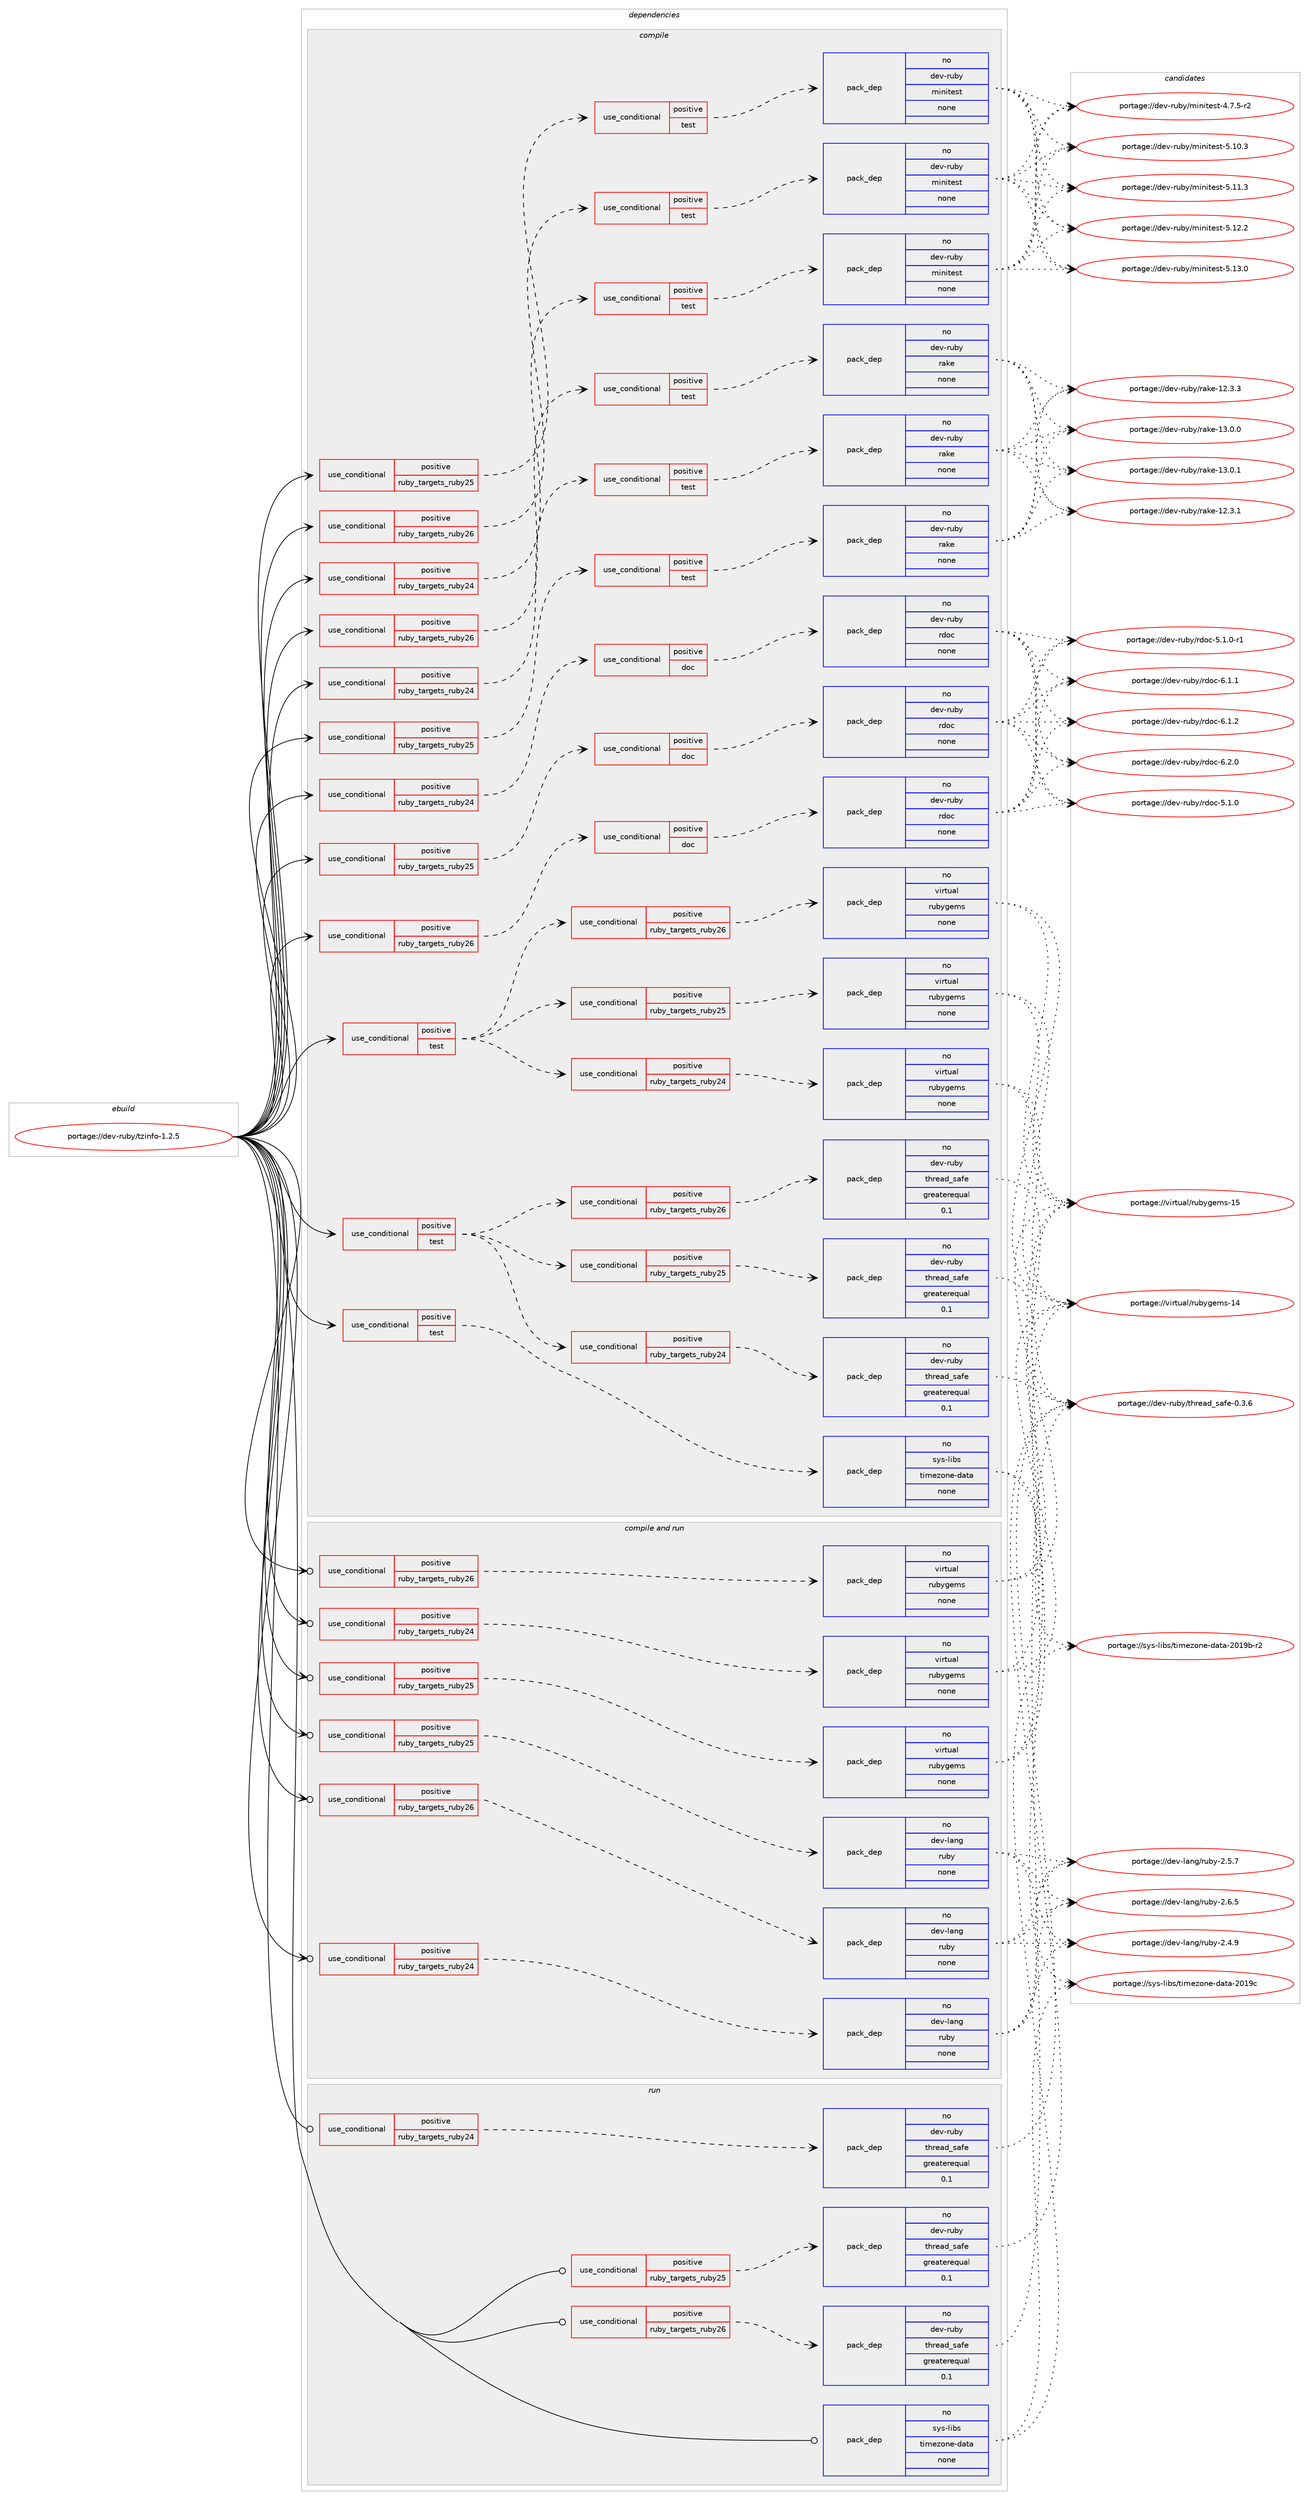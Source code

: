 digraph prolog {

# *************
# Graph options
# *************

newrank=true;
concentrate=true;
compound=true;
graph [rankdir=LR,fontname=Helvetica,fontsize=10,ranksep=1.5];#, ranksep=2.5, nodesep=0.2];
edge  [arrowhead=vee];
node  [fontname=Helvetica,fontsize=10];

# **********
# The ebuild
# **********

subgraph cluster_leftcol {
color=gray;
rank=same;
label=<<i>ebuild</i>>;
id [label="portage://dev-ruby/tzinfo-1.2.5", color=red, width=4, href="../dev-ruby/tzinfo-1.2.5.svg"];
}

# ****************
# The dependencies
# ****************

subgraph cluster_midcol {
color=gray;
label=<<i>dependencies</i>>;
subgraph cluster_compile {
fillcolor="#eeeeee";
style=filled;
label=<<i>compile</i>>;
subgraph cond68961 {
dependency254692 [label=<<TABLE BORDER="0" CELLBORDER="1" CELLSPACING="0" CELLPADDING="4"><TR><TD ROWSPAN="3" CELLPADDING="10">use_conditional</TD></TR><TR><TD>positive</TD></TR><TR><TD>ruby_targets_ruby24</TD></TR></TABLE>>, shape=none, color=red];
subgraph cond68962 {
dependency254693 [label=<<TABLE BORDER="0" CELLBORDER="1" CELLSPACING="0" CELLPADDING="4"><TR><TD ROWSPAN="3" CELLPADDING="10">use_conditional</TD></TR><TR><TD>positive</TD></TR><TR><TD>doc</TD></TR></TABLE>>, shape=none, color=red];
subgraph pack182170 {
dependency254694 [label=<<TABLE BORDER="0" CELLBORDER="1" CELLSPACING="0" CELLPADDING="4" WIDTH="220"><TR><TD ROWSPAN="6" CELLPADDING="30">pack_dep</TD></TR><TR><TD WIDTH="110">no</TD></TR><TR><TD>dev-ruby</TD></TR><TR><TD>rdoc</TD></TR><TR><TD>none</TD></TR><TR><TD></TD></TR></TABLE>>, shape=none, color=blue];
}
dependency254693:e -> dependency254694:w [weight=20,style="dashed",arrowhead="vee"];
}
dependency254692:e -> dependency254693:w [weight=20,style="dashed",arrowhead="vee"];
}
id:e -> dependency254692:w [weight=20,style="solid",arrowhead="vee"];
subgraph cond68963 {
dependency254695 [label=<<TABLE BORDER="0" CELLBORDER="1" CELLSPACING="0" CELLPADDING="4"><TR><TD ROWSPAN="3" CELLPADDING="10">use_conditional</TD></TR><TR><TD>positive</TD></TR><TR><TD>ruby_targets_ruby24</TD></TR></TABLE>>, shape=none, color=red];
subgraph cond68964 {
dependency254696 [label=<<TABLE BORDER="0" CELLBORDER="1" CELLSPACING="0" CELLPADDING="4"><TR><TD ROWSPAN="3" CELLPADDING="10">use_conditional</TD></TR><TR><TD>positive</TD></TR><TR><TD>test</TD></TR></TABLE>>, shape=none, color=red];
subgraph pack182171 {
dependency254697 [label=<<TABLE BORDER="0" CELLBORDER="1" CELLSPACING="0" CELLPADDING="4" WIDTH="220"><TR><TD ROWSPAN="6" CELLPADDING="30">pack_dep</TD></TR><TR><TD WIDTH="110">no</TD></TR><TR><TD>dev-ruby</TD></TR><TR><TD>minitest</TD></TR><TR><TD>none</TD></TR><TR><TD></TD></TR></TABLE>>, shape=none, color=blue];
}
dependency254696:e -> dependency254697:w [weight=20,style="dashed",arrowhead="vee"];
}
dependency254695:e -> dependency254696:w [weight=20,style="dashed",arrowhead="vee"];
}
id:e -> dependency254695:w [weight=20,style="solid",arrowhead="vee"];
subgraph cond68965 {
dependency254698 [label=<<TABLE BORDER="0" CELLBORDER="1" CELLSPACING="0" CELLPADDING="4"><TR><TD ROWSPAN="3" CELLPADDING="10">use_conditional</TD></TR><TR><TD>positive</TD></TR><TR><TD>ruby_targets_ruby24</TD></TR></TABLE>>, shape=none, color=red];
subgraph cond68966 {
dependency254699 [label=<<TABLE BORDER="0" CELLBORDER="1" CELLSPACING="0" CELLPADDING="4"><TR><TD ROWSPAN="3" CELLPADDING="10">use_conditional</TD></TR><TR><TD>positive</TD></TR><TR><TD>test</TD></TR></TABLE>>, shape=none, color=red];
subgraph pack182172 {
dependency254700 [label=<<TABLE BORDER="0" CELLBORDER="1" CELLSPACING="0" CELLPADDING="4" WIDTH="220"><TR><TD ROWSPAN="6" CELLPADDING="30">pack_dep</TD></TR><TR><TD WIDTH="110">no</TD></TR><TR><TD>dev-ruby</TD></TR><TR><TD>rake</TD></TR><TR><TD>none</TD></TR><TR><TD></TD></TR></TABLE>>, shape=none, color=blue];
}
dependency254699:e -> dependency254700:w [weight=20,style="dashed",arrowhead="vee"];
}
dependency254698:e -> dependency254699:w [weight=20,style="dashed",arrowhead="vee"];
}
id:e -> dependency254698:w [weight=20,style="solid",arrowhead="vee"];
subgraph cond68967 {
dependency254701 [label=<<TABLE BORDER="0" CELLBORDER="1" CELLSPACING="0" CELLPADDING="4"><TR><TD ROWSPAN="3" CELLPADDING="10">use_conditional</TD></TR><TR><TD>positive</TD></TR><TR><TD>ruby_targets_ruby25</TD></TR></TABLE>>, shape=none, color=red];
subgraph cond68968 {
dependency254702 [label=<<TABLE BORDER="0" CELLBORDER="1" CELLSPACING="0" CELLPADDING="4"><TR><TD ROWSPAN="3" CELLPADDING="10">use_conditional</TD></TR><TR><TD>positive</TD></TR><TR><TD>doc</TD></TR></TABLE>>, shape=none, color=red];
subgraph pack182173 {
dependency254703 [label=<<TABLE BORDER="0" CELLBORDER="1" CELLSPACING="0" CELLPADDING="4" WIDTH="220"><TR><TD ROWSPAN="6" CELLPADDING="30">pack_dep</TD></TR><TR><TD WIDTH="110">no</TD></TR><TR><TD>dev-ruby</TD></TR><TR><TD>rdoc</TD></TR><TR><TD>none</TD></TR><TR><TD></TD></TR></TABLE>>, shape=none, color=blue];
}
dependency254702:e -> dependency254703:w [weight=20,style="dashed",arrowhead="vee"];
}
dependency254701:e -> dependency254702:w [weight=20,style="dashed",arrowhead="vee"];
}
id:e -> dependency254701:w [weight=20,style="solid",arrowhead="vee"];
subgraph cond68969 {
dependency254704 [label=<<TABLE BORDER="0" CELLBORDER="1" CELLSPACING="0" CELLPADDING="4"><TR><TD ROWSPAN="3" CELLPADDING="10">use_conditional</TD></TR><TR><TD>positive</TD></TR><TR><TD>ruby_targets_ruby25</TD></TR></TABLE>>, shape=none, color=red];
subgraph cond68970 {
dependency254705 [label=<<TABLE BORDER="0" CELLBORDER="1" CELLSPACING="0" CELLPADDING="4"><TR><TD ROWSPAN="3" CELLPADDING="10">use_conditional</TD></TR><TR><TD>positive</TD></TR><TR><TD>test</TD></TR></TABLE>>, shape=none, color=red];
subgraph pack182174 {
dependency254706 [label=<<TABLE BORDER="0" CELLBORDER="1" CELLSPACING="0" CELLPADDING="4" WIDTH="220"><TR><TD ROWSPAN="6" CELLPADDING="30">pack_dep</TD></TR><TR><TD WIDTH="110">no</TD></TR><TR><TD>dev-ruby</TD></TR><TR><TD>minitest</TD></TR><TR><TD>none</TD></TR><TR><TD></TD></TR></TABLE>>, shape=none, color=blue];
}
dependency254705:e -> dependency254706:w [weight=20,style="dashed",arrowhead="vee"];
}
dependency254704:e -> dependency254705:w [weight=20,style="dashed",arrowhead="vee"];
}
id:e -> dependency254704:w [weight=20,style="solid",arrowhead="vee"];
subgraph cond68971 {
dependency254707 [label=<<TABLE BORDER="0" CELLBORDER="1" CELLSPACING="0" CELLPADDING="4"><TR><TD ROWSPAN="3" CELLPADDING="10">use_conditional</TD></TR><TR><TD>positive</TD></TR><TR><TD>ruby_targets_ruby25</TD></TR></TABLE>>, shape=none, color=red];
subgraph cond68972 {
dependency254708 [label=<<TABLE BORDER="0" CELLBORDER="1" CELLSPACING="0" CELLPADDING="4"><TR><TD ROWSPAN="3" CELLPADDING="10">use_conditional</TD></TR><TR><TD>positive</TD></TR><TR><TD>test</TD></TR></TABLE>>, shape=none, color=red];
subgraph pack182175 {
dependency254709 [label=<<TABLE BORDER="0" CELLBORDER="1" CELLSPACING="0" CELLPADDING="4" WIDTH="220"><TR><TD ROWSPAN="6" CELLPADDING="30">pack_dep</TD></TR><TR><TD WIDTH="110">no</TD></TR><TR><TD>dev-ruby</TD></TR><TR><TD>rake</TD></TR><TR><TD>none</TD></TR><TR><TD></TD></TR></TABLE>>, shape=none, color=blue];
}
dependency254708:e -> dependency254709:w [weight=20,style="dashed",arrowhead="vee"];
}
dependency254707:e -> dependency254708:w [weight=20,style="dashed",arrowhead="vee"];
}
id:e -> dependency254707:w [weight=20,style="solid",arrowhead="vee"];
subgraph cond68973 {
dependency254710 [label=<<TABLE BORDER="0" CELLBORDER="1" CELLSPACING="0" CELLPADDING="4"><TR><TD ROWSPAN="3" CELLPADDING="10">use_conditional</TD></TR><TR><TD>positive</TD></TR><TR><TD>ruby_targets_ruby26</TD></TR></TABLE>>, shape=none, color=red];
subgraph cond68974 {
dependency254711 [label=<<TABLE BORDER="0" CELLBORDER="1" CELLSPACING="0" CELLPADDING="4"><TR><TD ROWSPAN="3" CELLPADDING="10">use_conditional</TD></TR><TR><TD>positive</TD></TR><TR><TD>doc</TD></TR></TABLE>>, shape=none, color=red];
subgraph pack182176 {
dependency254712 [label=<<TABLE BORDER="0" CELLBORDER="1" CELLSPACING="0" CELLPADDING="4" WIDTH="220"><TR><TD ROWSPAN="6" CELLPADDING="30">pack_dep</TD></TR><TR><TD WIDTH="110">no</TD></TR><TR><TD>dev-ruby</TD></TR><TR><TD>rdoc</TD></TR><TR><TD>none</TD></TR><TR><TD></TD></TR></TABLE>>, shape=none, color=blue];
}
dependency254711:e -> dependency254712:w [weight=20,style="dashed",arrowhead="vee"];
}
dependency254710:e -> dependency254711:w [weight=20,style="dashed",arrowhead="vee"];
}
id:e -> dependency254710:w [weight=20,style="solid",arrowhead="vee"];
subgraph cond68975 {
dependency254713 [label=<<TABLE BORDER="0" CELLBORDER="1" CELLSPACING="0" CELLPADDING="4"><TR><TD ROWSPAN="3" CELLPADDING="10">use_conditional</TD></TR><TR><TD>positive</TD></TR><TR><TD>ruby_targets_ruby26</TD></TR></TABLE>>, shape=none, color=red];
subgraph cond68976 {
dependency254714 [label=<<TABLE BORDER="0" CELLBORDER="1" CELLSPACING="0" CELLPADDING="4"><TR><TD ROWSPAN="3" CELLPADDING="10">use_conditional</TD></TR><TR><TD>positive</TD></TR><TR><TD>test</TD></TR></TABLE>>, shape=none, color=red];
subgraph pack182177 {
dependency254715 [label=<<TABLE BORDER="0" CELLBORDER="1" CELLSPACING="0" CELLPADDING="4" WIDTH="220"><TR><TD ROWSPAN="6" CELLPADDING="30">pack_dep</TD></TR><TR><TD WIDTH="110">no</TD></TR><TR><TD>dev-ruby</TD></TR><TR><TD>minitest</TD></TR><TR><TD>none</TD></TR><TR><TD></TD></TR></TABLE>>, shape=none, color=blue];
}
dependency254714:e -> dependency254715:w [weight=20,style="dashed",arrowhead="vee"];
}
dependency254713:e -> dependency254714:w [weight=20,style="dashed",arrowhead="vee"];
}
id:e -> dependency254713:w [weight=20,style="solid",arrowhead="vee"];
subgraph cond68977 {
dependency254716 [label=<<TABLE BORDER="0" CELLBORDER="1" CELLSPACING="0" CELLPADDING="4"><TR><TD ROWSPAN="3" CELLPADDING="10">use_conditional</TD></TR><TR><TD>positive</TD></TR><TR><TD>ruby_targets_ruby26</TD></TR></TABLE>>, shape=none, color=red];
subgraph cond68978 {
dependency254717 [label=<<TABLE BORDER="0" CELLBORDER="1" CELLSPACING="0" CELLPADDING="4"><TR><TD ROWSPAN="3" CELLPADDING="10">use_conditional</TD></TR><TR><TD>positive</TD></TR><TR><TD>test</TD></TR></TABLE>>, shape=none, color=red];
subgraph pack182178 {
dependency254718 [label=<<TABLE BORDER="0" CELLBORDER="1" CELLSPACING="0" CELLPADDING="4" WIDTH="220"><TR><TD ROWSPAN="6" CELLPADDING="30">pack_dep</TD></TR><TR><TD WIDTH="110">no</TD></TR><TR><TD>dev-ruby</TD></TR><TR><TD>rake</TD></TR><TR><TD>none</TD></TR><TR><TD></TD></TR></TABLE>>, shape=none, color=blue];
}
dependency254717:e -> dependency254718:w [weight=20,style="dashed",arrowhead="vee"];
}
dependency254716:e -> dependency254717:w [weight=20,style="dashed",arrowhead="vee"];
}
id:e -> dependency254716:w [weight=20,style="solid",arrowhead="vee"];
subgraph cond68979 {
dependency254719 [label=<<TABLE BORDER="0" CELLBORDER="1" CELLSPACING="0" CELLPADDING="4"><TR><TD ROWSPAN="3" CELLPADDING="10">use_conditional</TD></TR><TR><TD>positive</TD></TR><TR><TD>test</TD></TR></TABLE>>, shape=none, color=red];
subgraph cond68980 {
dependency254720 [label=<<TABLE BORDER="0" CELLBORDER="1" CELLSPACING="0" CELLPADDING="4"><TR><TD ROWSPAN="3" CELLPADDING="10">use_conditional</TD></TR><TR><TD>positive</TD></TR><TR><TD>ruby_targets_ruby24</TD></TR></TABLE>>, shape=none, color=red];
subgraph pack182179 {
dependency254721 [label=<<TABLE BORDER="0" CELLBORDER="1" CELLSPACING="0" CELLPADDING="4" WIDTH="220"><TR><TD ROWSPAN="6" CELLPADDING="30">pack_dep</TD></TR><TR><TD WIDTH="110">no</TD></TR><TR><TD>dev-ruby</TD></TR><TR><TD>thread_safe</TD></TR><TR><TD>greaterequal</TD></TR><TR><TD>0.1</TD></TR></TABLE>>, shape=none, color=blue];
}
dependency254720:e -> dependency254721:w [weight=20,style="dashed",arrowhead="vee"];
}
dependency254719:e -> dependency254720:w [weight=20,style="dashed",arrowhead="vee"];
subgraph cond68981 {
dependency254722 [label=<<TABLE BORDER="0" CELLBORDER="1" CELLSPACING="0" CELLPADDING="4"><TR><TD ROWSPAN="3" CELLPADDING="10">use_conditional</TD></TR><TR><TD>positive</TD></TR><TR><TD>ruby_targets_ruby25</TD></TR></TABLE>>, shape=none, color=red];
subgraph pack182180 {
dependency254723 [label=<<TABLE BORDER="0" CELLBORDER="1" CELLSPACING="0" CELLPADDING="4" WIDTH="220"><TR><TD ROWSPAN="6" CELLPADDING="30">pack_dep</TD></TR><TR><TD WIDTH="110">no</TD></TR><TR><TD>dev-ruby</TD></TR><TR><TD>thread_safe</TD></TR><TR><TD>greaterequal</TD></TR><TR><TD>0.1</TD></TR></TABLE>>, shape=none, color=blue];
}
dependency254722:e -> dependency254723:w [weight=20,style="dashed",arrowhead="vee"];
}
dependency254719:e -> dependency254722:w [weight=20,style="dashed",arrowhead="vee"];
subgraph cond68982 {
dependency254724 [label=<<TABLE BORDER="0" CELLBORDER="1" CELLSPACING="0" CELLPADDING="4"><TR><TD ROWSPAN="3" CELLPADDING="10">use_conditional</TD></TR><TR><TD>positive</TD></TR><TR><TD>ruby_targets_ruby26</TD></TR></TABLE>>, shape=none, color=red];
subgraph pack182181 {
dependency254725 [label=<<TABLE BORDER="0" CELLBORDER="1" CELLSPACING="0" CELLPADDING="4" WIDTH="220"><TR><TD ROWSPAN="6" CELLPADDING="30">pack_dep</TD></TR><TR><TD WIDTH="110">no</TD></TR><TR><TD>dev-ruby</TD></TR><TR><TD>thread_safe</TD></TR><TR><TD>greaterequal</TD></TR><TR><TD>0.1</TD></TR></TABLE>>, shape=none, color=blue];
}
dependency254724:e -> dependency254725:w [weight=20,style="dashed",arrowhead="vee"];
}
dependency254719:e -> dependency254724:w [weight=20,style="dashed",arrowhead="vee"];
}
id:e -> dependency254719:w [weight=20,style="solid",arrowhead="vee"];
subgraph cond68983 {
dependency254726 [label=<<TABLE BORDER="0" CELLBORDER="1" CELLSPACING="0" CELLPADDING="4"><TR><TD ROWSPAN="3" CELLPADDING="10">use_conditional</TD></TR><TR><TD>positive</TD></TR><TR><TD>test</TD></TR></TABLE>>, shape=none, color=red];
subgraph cond68984 {
dependency254727 [label=<<TABLE BORDER="0" CELLBORDER="1" CELLSPACING="0" CELLPADDING="4"><TR><TD ROWSPAN="3" CELLPADDING="10">use_conditional</TD></TR><TR><TD>positive</TD></TR><TR><TD>ruby_targets_ruby24</TD></TR></TABLE>>, shape=none, color=red];
subgraph pack182182 {
dependency254728 [label=<<TABLE BORDER="0" CELLBORDER="1" CELLSPACING="0" CELLPADDING="4" WIDTH="220"><TR><TD ROWSPAN="6" CELLPADDING="30">pack_dep</TD></TR><TR><TD WIDTH="110">no</TD></TR><TR><TD>virtual</TD></TR><TR><TD>rubygems</TD></TR><TR><TD>none</TD></TR><TR><TD></TD></TR></TABLE>>, shape=none, color=blue];
}
dependency254727:e -> dependency254728:w [weight=20,style="dashed",arrowhead="vee"];
}
dependency254726:e -> dependency254727:w [weight=20,style="dashed",arrowhead="vee"];
subgraph cond68985 {
dependency254729 [label=<<TABLE BORDER="0" CELLBORDER="1" CELLSPACING="0" CELLPADDING="4"><TR><TD ROWSPAN="3" CELLPADDING="10">use_conditional</TD></TR><TR><TD>positive</TD></TR><TR><TD>ruby_targets_ruby25</TD></TR></TABLE>>, shape=none, color=red];
subgraph pack182183 {
dependency254730 [label=<<TABLE BORDER="0" CELLBORDER="1" CELLSPACING="0" CELLPADDING="4" WIDTH="220"><TR><TD ROWSPAN="6" CELLPADDING="30">pack_dep</TD></TR><TR><TD WIDTH="110">no</TD></TR><TR><TD>virtual</TD></TR><TR><TD>rubygems</TD></TR><TR><TD>none</TD></TR><TR><TD></TD></TR></TABLE>>, shape=none, color=blue];
}
dependency254729:e -> dependency254730:w [weight=20,style="dashed",arrowhead="vee"];
}
dependency254726:e -> dependency254729:w [weight=20,style="dashed",arrowhead="vee"];
subgraph cond68986 {
dependency254731 [label=<<TABLE BORDER="0" CELLBORDER="1" CELLSPACING="0" CELLPADDING="4"><TR><TD ROWSPAN="3" CELLPADDING="10">use_conditional</TD></TR><TR><TD>positive</TD></TR><TR><TD>ruby_targets_ruby26</TD></TR></TABLE>>, shape=none, color=red];
subgraph pack182184 {
dependency254732 [label=<<TABLE BORDER="0" CELLBORDER="1" CELLSPACING="0" CELLPADDING="4" WIDTH="220"><TR><TD ROWSPAN="6" CELLPADDING="30">pack_dep</TD></TR><TR><TD WIDTH="110">no</TD></TR><TR><TD>virtual</TD></TR><TR><TD>rubygems</TD></TR><TR><TD>none</TD></TR><TR><TD></TD></TR></TABLE>>, shape=none, color=blue];
}
dependency254731:e -> dependency254732:w [weight=20,style="dashed",arrowhead="vee"];
}
dependency254726:e -> dependency254731:w [weight=20,style="dashed",arrowhead="vee"];
}
id:e -> dependency254726:w [weight=20,style="solid",arrowhead="vee"];
subgraph cond68987 {
dependency254733 [label=<<TABLE BORDER="0" CELLBORDER="1" CELLSPACING="0" CELLPADDING="4"><TR><TD ROWSPAN="3" CELLPADDING="10">use_conditional</TD></TR><TR><TD>positive</TD></TR><TR><TD>test</TD></TR></TABLE>>, shape=none, color=red];
subgraph pack182185 {
dependency254734 [label=<<TABLE BORDER="0" CELLBORDER="1" CELLSPACING="0" CELLPADDING="4" WIDTH="220"><TR><TD ROWSPAN="6" CELLPADDING="30">pack_dep</TD></TR><TR><TD WIDTH="110">no</TD></TR><TR><TD>sys-libs</TD></TR><TR><TD>timezone-data</TD></TR><TR><TD>none</TD></TR><TR><TD></TD></TR></TABLE>>, shape=none, color=blue];
}
dependency254733:e -> dependency254734:w [weight=20,style="dashed",arrowhead="vee"];
}
id:e -> dependency254733:w [weight=20,style="solid",arrowhead="vee"];
}
subgraph cluster_compileandrun {
fillcolor="#eeeeee";
style=filled;
label=<<i>compile and run</i>>;
subgraph cond68988 {
dependency254735 [label=<<TABLE BORDER="0" CELLBORDER="1" CELLSPACING="0" CELLPADDING="4"><TR><TD ROWSPAN="3" CELLPADDING="10">use_conditional</TD></TR><TR><TD>positive</TD></TR><TR><TD>ruby_targets_ruby24</TD></TR></TABLE>>, shape=none, color=red];
subgraph pack182186 {
dependency254736 [label=<<TABLE BORDER="0" CELLBORDER="1" CELLSPACING="0" CELLPADDING="4" WIDTH="220"><TR><TD ROWSPAN="6" CELLPADDING="30">pack_dep</TD></TR><TR><TD WIDTH="110">no</TD></TR><TR><TD>dev-lang</TD></TR><TR><TD>ruby</TD></TR><TR><TD>none</TD></TR><TR><TD></TD></TR></TABLE>>, shape=none, color=blue];
}
dependency254735:e -> dependency254736:w [weight=20,style="dashed",arrowhead="vee"];
}
id:e -> dependency254735:w [weight=20,style="solid",arrowhead="odotvee"];
subgraph cond68989 {
dependency254737 [label=<<TABLE BORDER="0" CELLBORDER="1" CELLSPACING="0" CELLPADDING="4"><TR><TD ROWSPAN="3" CELLPADDING="10">use_conditional</TD></TR><TR><TD>positive</TD></TR><TR><TD>ruby_targets_ruby24</TD></TR></TABLE>>, shape=none, color=red];
subgraph pack182187 {
dependency254738 [label=<<TABLE BORDER="0" CELLBORDER="1" CELLSPACING="0" CELLPADDING="4" WIDTH="220"><TR><TD ROWSPAN="6" CELLPADDING="30">pack_dep</TD></TR><TR><TD WIDTH="110">no</TD></TR><TR><TD>virtual</TD></TR><TR><TD>rubygems</TD></TR><TR><TD>none</TD></TR><TR><TD></TD></TR></TABLE>>, shape=none, color=blue];
}
dependency254737:e -> dependency254738:w [weight=20,style="dashed",arrowhead="vee"];
}
id:e -> dependency254737:w [weight=20,style="solid",arrowhead="odotvee"];
subgraph cond68990 {
dependency254739 [label=<<TABLE BORDER="0" CELLBORDER="1" CELLSPACING="0" CELLPADDING="4"><TR><TD ROWSPAN="3" CELLPADDING="10">use_conditional</TD></TR><TR><TD>positive</TD></TR><TR><TD>ruby_targets_ruby25</TD></TR></TABLE>>, shape=none, color=red];
subgraph pack182188 {
dependency254740 [label=<<TABLE BORDER="0" CELLBORDER="1" CELLSPACING="0" CELLPADDING="4" WIDTH="220"><TR><TD ROWSPAN="6" CELLPADDING="30">pack_dep</TD></TR><TR><TD WIDTH="110">no</TD></TR><TR><TD>dev-lang</TD></TR><TR><TD>ruby</TD></TR><TR><TD>none</TD></TR><TR><TD></TD></TR></TABLE>>, shape=none, color=blue];
}
dependency254739:e -> dependency254740:w [weight=20,style="dashed",arrowhead="vee"];
}
id:e -> dependency254739:w [weight=20,style="solid",arrowhead="odotvee"];
subgraph cond68991 {
dependency254741 [label=<<TABLE BORDER="0" CELLBORDER="1" CELLSPACING="0" CELLPADDING="4"><TR><TD ROWSPAN="3" CELLPADDING="10">use_conditional</TD></TR><TR><TD>positive</TD></TR><TR><TD>ruby_targets_ruby25</TD></TR></TABLE>>, shape=none, color=red];
subgraph pack182189 {
dependency254742 [label=<<TABLE BORDER="0" CELLBORDER="1" CELLSPACING="0" CELLPADDING="4" WIDTH="220"><TR><TD ROWSPAN="6" CELLPADDING="30">pack_dep</TD></TR><TR><TD WIDTH="110">no</TD></TR><TR><TD>virtual</TD></TR><TR><TD>rubygems</TD></TR><TR><TD>none</TD></TR><TR><TD></TD></TR></TABLE>>, shape=none, color=blue];
}
dependency254741:e -> dependency254742:w [weight=20,style="dashed",arrowhead="vee"];
}
id:e -> dependency254741:w [weight=20,style="solid",arrowhead="odotvee"];
subgraph cond68992 {
dependency254743 [label=<<TABLE BORDER="0" CELLBORDER="1" CELLSPACING="0" CELLPADDING="4"><TR><TD ROWSPAN="3" CELLPADDING="10">use_conditional</TD></TR><TR><TD>positive</TD></TR><TR><TD>ruby_targets_ruby26</TD></TR></TABLE>>, shape=none, color=red];
subgraph pack182190 {
dependency254744 [label=<<TABLE BORDER="0" CELLBORDER="1" CELLSPACING="0" CELLPADDING="4" WIDTH="220"><TR><TD ROWSPAN="6" CELLPADDING="30">pack_dep</TD></TR><TR><TD WIDTH="110">no</TD></TR><TR><TD>dev-lang</TD></TR><TR><TD>ruby</TD></TR><TR><TD>none</TD></TR><TR><TD></TD></TR></TABLE>>, shape=none, color=blue];
}
dependency254743:e -> dependency254744:w [weight=20,style="dashed",arrowhead="vee"];
}
id:e -> dependency254743:w [weight=20,style="solid",arrowhead="odotvee"];
subgraph cond68993 {
dependency254745 [label=<<TABLE BORDER="0" CELLBORDER="1" CELLSPACING="0" CELLPADDING="4"><TR><TD ROWSPAN="3" CELLPADDING="10">use_conditional</TD></TR><TR><TD>positive</TD></TR><TR><TD>ruby_targets_ruby26</TD></TR></TABLE>>, shape=none, color=red];
subgraph pack182191 {
dependency254746 [label=<<TABLE BORDER="0" CELLBORDER="1" CELLSPACING="0" CELLPADDING="4" WIDTH="220"><TR><TD ROWSPAN="6" CELLPADDING="30">pack_dep</TD></TR><TR><TD WIDTH="110">no</TD></TR><TR><TD>virtual</TD></TR><TR><TD>rubygems</TD></TR><TR><TD>none</TD></TR><TR><TD></TD></TR></TABLE>>, shape=none, color=blue];
}
dependency254745:e -> dependency254746:w [weight=20,style="dashed",arrowhead="vee"];
}
id:e -> dependency254745:w [weight=20,style="solid",arrowhead="odotvee"];
}
subgraph cluster_run {
fillcolor="#eeeeee";
style=filled;
label=<<i>run</i>>;
subgraph cond68994 {
dependency254747 [label=<<TABLE BORDER="0" CELLBORDER="1" CELLSPACING="0" CELLPADDING="4"><TR><TD ROWSPAN="3" CELLPADDING="10">use_conditional</TD></TR><TR><TD>positive</TD></TR><TR><TD>ruby_targets_ruby24</TD></TR></TABLE>>, shape=none, color=red];
subgraph pack182192 {
dependency254748 [label=<<TABLE BORDER="0" CELLBORDER="1" CELLSPACING="0" CELLPADDING="4" WIDTH="220"><TR><TD ROWSPAN="6" CELLPADDING="30">pack_dep</TD></TR><TR><TD WIDTH="110">no</TD></TR><TR><TD>dev-ruby</TD></TR><TR><TD>thread_safe</TD></TR><TR><TD>greaterequal</TD></TR><TR><TD>0.1</TD></TR></TABLE>>, shape=none, color=blue];
}
dependency254747:e -> dependency254748:w [weight=20,style="dashed",arrowhead="vee"];
}
id:e -> dependency254747:w [weight=20,style="solid",arrowhead="odot"];
subgraph cond68995 {
dependency254749 [label=<<TABLE BORDER="0" CELLBORDER="1" CELLSPACING="0" CELLPADDING="4"><TR><TD ROWSPAN="3" CELLPADDING="10">use_conditional</TD></TR><TR><TD>positive</TD></TR><TR><TD>ruby_targets_ruby25</TD></TR></TABLE>>, shape=none, color=red];
subgraph pack182193 {
dependency254750 [label=<<TABLE BORDER="0" CELLBORDER="1" CELLSPACING="0" CELLPADDING="4" WIDTH="220"><TR><TD ROWSPAN="6" CELLPADDING="30">pack_dep</TD></TR><TR><TD WIDTH="110">no</TD></TR><TR><TD>dev-ruby</TD></TR><TR><TD>thread_safe</TD></TR><TR><TD>greaterequal</TD></TR><TR><TD>0.1</TD></TR></TABLE>>, shape=none, color=blue];
}
dependency254749:e -> dependency254750:w [weight=20,style="dashed",arrowhead="vee"];
}
id:e -> dependency254749:w [weight=20,style="solid",arrowhead="odot"];
subgraph cond68996 {
dependency254751 [label=<<TABLE BORDER="0" CELLBORDER="1" CELLSPACING="0" CELLPADDING="4"><TR><TD ROWSPAN="3" CELLPADDING="10">use_conditional</TD></TR><TR><TD>positive</TD></TR><TR><TD>ruby_targets_ruby26</TD></TR></TABLE>>, shape=none, color=red];
subgraph pack182194 {
dependency254752 [label=<<TABLE BORDER="0" CELLBORDER="1" CELLSPACING="0" CELLPADDING="4" WIDTH="220"><TR><TD ROWSPAN="6" CELLPADDING="30">pack_dep</TD></TR><TR><TD WIDTH="110">no</TD></TR><TR><TD>dev-ruby</TD></TR><TR><TD>thread_safe</TD></TR><TR><TD>greaterequal</TD></TR><TR><TD>0.1</TD></TR></TABLE>>, shape=none, color=blue];
}
dependency254751:e -> dependency254752:w [weight=20,style="dashed",arrowhead="vee"];
}
id:e -> dependency254751:w [weight=20,style="solid",arrowhead="odot"];
subgraph pack182195 {
dependency254753 [label=<<TABLE BORDER="0" CELLBORDER="1" CELLSPACING="0" CELLPADDING="4" WIDTH="220"><TR><TD ROWSPAN="6" CELLPADDING="30">pack_dep</TD></TR><TR><TD WIDTH="110">no</TD></TR><TR><TD>sys-libs</TD></TR><TR><TD>timezone-data</TD></TR><TR><TD>none</TD></TR><TR><TD></TD></TR></TABLE>>, shape=none, color=blue];
}
id:e -> dependency254753:w [weight=20,style="solid",arrowhead="odot"];
}
}

# **************
# The candidates
# **************

subgraph cluster_choices {
rank=same;
color=gray;
label=<<i>candidates</i>>;

subgraph choice182170 {
color=black;
nodesep=1;
choiceportage10010111845114117981214711410011199455346494648 [label="portage://dev-ruby/rdoc-5.1.0", color=red, width=4,href="../dev-ruby/rdoc-5.1.0.svg"];
choiceportage100101118451141179812147114100111994553464946484511449 [label="portage://dev-ruby/rdoc-5.1.0-r1", color=red, width=4,href="../dev-ruby/rdoc-5.1.0-r1.svg"];
choiceportage10010111845114117981214711410011199455446494649 [label="portage://dev-ruby/rdoc-6.1.1", color=red, width=4,href="../dev-ruby/rdoc-6.1.1.svg"];
choiceportage10010111845114117981214711410011199455446494650 [label="portage://dev-ruby/rdoc-6.1.2", color=red, width=4,href="../dev-ruby/rdoc-6.1.2.svg"];
choiceportage10010111845114117981214711410011199455446504648 [label="portage://dev-ruby/rdoc-6.2.0", color=red, width=4,href="../dev-ruby/rdoc-6.2.0.svg"];
dependency254694:e -> choiceportage10010111845114117981214711410011199455346494648:w [style=dotted,weight="100"];
dependency254694:e -> choiceportage100101118451141179812147114100111994553464946484511449:w [style=dotted,weight="100"];
dependency254694:e -> choiceportage10010111845114117981214711410011199455446494649:w [style=dotted,weight="100"];
dependency254694:e -> choiceportage10010111845114117981214711410011199455446494650:w [style=dotted,weight="100"];
dependency254694:e -> choiceportage10010111845114117981214711410011199455446504648:w [style=dotted,weight="100"];
}
subgraph choice182171 {
color=black;
nodesep=1;
choiceportage1001011184511411798121471091051101051161011151164552465546534511450 [label="portage://dev-ruby/minitest-4.7.5-r2", color=red, width=4,href="../dev-ruby/minitest-4.7.5-r2.svg"];
choiceportage10010111845114117981214710910511010511610111511645534649484651 [label="portage://dev-ruby/minitest-5.10.3", color=red, width=4,href="../dev-ruby/minitest-5.10.3.svg"];
choiceportage10010111845114117981214710910511010511610111511645534649494651 [label="portage://dev-ruby/minitest-5.11.3", color=red, width=4,href="../dev-ruby/minitest-5.11.3.svg"];
choiceportage10010111845114117981214710910511010511610111511645534649504650 [label="portage://dev-ruby/minitest-5.12.2", color=red, width=4,href="../dev-ruby/minitest-5.12.2.svg"];
choiceportage10010111845114117981214710910511010511610111511645534649514648 [label="portage://dev-ruby/minitest-5.13.0", color=red, width=4,href="../dev-ruby/minitest-5.13.0.svg"];
dependency254697:e -> choiceportage1001011184511411798121471091051101051161011151164552465546534511450:w [style=dotted,weight="100"];
dependency254697:e -> choiceportage10010111845114117981214710910511010511610111511645534649484651:w [style=dotted,weight="100"];
dependency254697:e -> choiceportage10010111845114117981214710910511010511610111511645534649494651:w [style=dotted,weight="100"];
dependency254697:e -> choiceportage10010111845114117981214710910511010511610111511645534649504650:w [style=dotted,weight="100"];
dependency254697:e -> choiceportage10010111845114117981214710910511010511610111511645534649514648:w [style=dotted,weight="100"];
}
subgraph choice182172 {
color=black;
nodesep=1;
choiceportage1001011184511411798121471149710710145495046514649 [label="portage://dev-ruby/rake-12.3.1", color=red, width=4,href="../dev-ruby/rake-12.3.1.svg"];
choiceportage1001011184511411798121471149710710145495046514651 [label="portage://dev-ruby/rake-12.3.3", color=red, width=4,href="../dev-ruby/rake-12.3.3.svg"];
choiceportage1001011184511411798121471149710710145495146484648 [label="portage://dev-ruby/rake-13.0.0", color=red, width=4,href="../dev-ruby/rake-13.0.0.svg"];
choiceportage1001011184511411798121471149710710145495146484649 [label="portage://dev-ruby/rake-13.0.1", color=red, width=4,href="../dev-ruby/rake-13.0.1.svg"];
dependency254700:e -> choiceportage1001011184511411798121471149710710145495046514649:w [style=dotted,weight="100"];
dependency254700:e -> choiceportage1001011184511411798121471149710710145495046514651:w [style=dotted,weight="100"];
dependency254700:e -> choiceportage1001011184511411798121471149710710145495146484648:w [style=dotted,weight="100"];
dependency254700:e -> choiceportage1001011184511411798121471149710710145495146484649:w [style=dotted,weight="100"];
}
subgraph choice182173 {
color=black;
nodesep=1;
choiceportage10010111845114117981214711410011199455346494648 [label="portage://dev-ruby/rdoc-5.1.0", color=red, width=4,href="../dev-ruby/rdoc-5.1.0.svg"];
choiceportage100101118451141179812147114100111994553464946484511449 [label="portage://dev-ruby/rdoc-5.1.0-r1", color=red, width=4,href="../dev-ruby/rdoc-5.1.0-r1.svg"];
choiceportage10010111845114117981214711410011199455446494649 [label="portage://dev-ruby/rdoc-6.1.1", color=red, width=4,href="../dev-ruby/rdoc-6.1.1.svg"];
choiceportage10010111845114117981214711410011199455446494650 [label="portage://dev-ruby/rdoc-6.1.2", color=red, width=4,href="../dev-ruby/rdoc-6.1.2.svg"];
choiceportage10010111845114117981214711410011199455446504648 [label="portage://dev-ruby/rdoc-6.2.0", color=red, width=4,href="../dev-ruby/rdoc-6.2.0.svg"];
dependency254703:e -> choiceportage10010111845114117981214711410011199455346494648:w [style=dotted,weight="100"];
dependency254703:e -> choiceportage100101118451141179812147114100111994553464946484511449:w [style=dotted,weight="100"];
dependency254703:e -> choiceportage10010111845114117981214711410011199455446494649:w [style=dotted,weight="100"];
dependency254703:e -> choiceportage10010111845114117981214711410011199455446494650:w [style=dotted,weight="100"];
dependency254703:e -> choiceportage10010111845114117981214711410011199455446504648:w [style=dotted,weight="100"];
}
subgraph choice182174 {
color=black;
nodesep=1;
choiceportage1001011184511411798121471091051101051161011151164552465546534511450 [label="portage://dev-ruby/minitest-4.7.5-r2", color=red, width=4,href="../dev-ruby/minitest-4.7.5-r2.svg"];
choiceportage10010111845114117981214710910511010511610111511645534649484651 [label="portage://dev-ruby/minitest-5.10.3", color=red, width=4,href="../dev-ruby/minitest-5.10.3.svg"];
choiceportage10010111845114117981214710910511010511610111511645534649494651 [label="portage://dev-ruby/minitest-5.11.3", color=red, width=4,href="../dev-ruby/minitest-5.11.3.svg"];
choiceportage10010111845114117981214710910511010511610111511645534649504650 [label="portage://dev-ruby/minitest-5.12.2", color=red, width=4,href="../dev-ruby/minitest-5.12.2.svg"];
choiceportage10010111845114117981214710910511010511610111511645534649514648 [label="portage://dev-ruby/minitest-5.13.0", color=red, width=4,href="../dev-ruby/minitest-5.13.0.svg"];
dependency254706:e -> choiceportage1001011184511411798121471091051101051161011151164552465546534511450:w [style=dotted,weight="100"];
dependency254706:e -> choiceportage10010111845114117981214710910511010511610111511645534649484651:w [style=dotted,weight="100"];
dependency254706:e -> choiceportage10010111845114117981214710910511010511610111511645534649494651:w [style=dotted,weight="100"];
dependency254706:e -> choiceportage10010111845114117981214710910511010511610111511645534649504650:w [style=dotted,weight="100"];
dependency254706:e -> choiceportage10010111845114117981214710910511010511610111511645534649514648:w [style=dotted,weight="100"];
}
subgraph choice182175 {
color=black;
nodesep=1;
choiceportage1001011184511411798121471149710710145495046514649 [label="portage://dev-ruby/rake-12.3.1", color=red, width=4,href="../dev-ruby/rake-12.3.1.svg"];
choiceportage1001011184511411798121471149710710145495046514651 [label="portage://dev-ruby/rake-12.3.3", color=red, width=4,href="../dev-ruby/rake-12.3.3.svg"];
choiceportage1001011184511411798121471149710710145495146484648 [label="portage://dev-ruby/rake-13.0.0", color=red, width=4,href="../dev-ruby/rake-13.0.0.svg"];
choiceportage1001011184511411798121471149710710145495146484649 [label="portage://dev-ruby/rake-13.0.1", color=red, width=4,href="../dev-ruby/rake-13.0.1.svg"];
dependency254709:e -> choiceportage1001011184511411798121471149710710145495046514649:w [style=dotted,weight="100"];
dependency254709:e -> choiceportage1001011184511411798121471149710710145495046514651:w [style=dotted,weight="100"];
dependency254709:e -> choiceportage1001011184511411798121471149710710145495146484648:w [style=dotted,weight="100"];
dependency254709:e -> choiceportage1001011184511411798121471149710710145495146484649:w [style=dotted,weight="100"];
}
subgraph choice182176 {
color=black;
nodesep=1;
choiceportage10010111845114117981214711410011199455346494648 [label="portage://dev-ruby/rdoc-5.1.0", color=red, width=4,href="../dev-ruby/rdoc-5.1.0.svg"];
choiceportage100101118451141179812147114100111994553464946484511449 [label="portage://dev-ruby/rdoc-5.1.0-r1", color=red, width=4,href="../dev-ruby/rdoc-5.1.0-r1.svg"];
choiceportage10010111845114117981214711410011199455446494649 [label="portage://dev-ruby/rdoc-6.1.1", color=red, width=4,href="../dev-ruby/rdoc-6.1.1.svg"];
choiceportage10010111845114117981214711410011199455446494650 [label="portage://dev-ruby/rdoc-6.1.2", color=red, width=4,href="../dev-ruby/rdoc-6.1.2.svg"];
choiceportage10010111845114117981214711410011199455446504648 [label="portage://dev-ruby/rdoc-6.2.0", color=red, width=4,href="../dev-ruby/rdoc-6.2.0.svg"];
dependency254712:e -> choiceportage10010111845114117981214711410011199455346494648:w [style=dotted,weight="100"];
dependency254712:e -> choiceportage100101118451141179812147114100111994553464946484511449:w [style=dotted,weight="100"];
dependency254712:e -> choiceportage10010111845114117981214711410011199455446494649:w [style=dotted,weight="100"];
dependency254712:e -> choiceportage10010111845114117981214711410011199455446494650:w [style=dotted,weight="100"];
dependency254712:e -> choiceportage10010111845114117981214711410011199455446504648:w [style=dotted,weight="100"];
}
subgraph choice182177 {
color=black;
nodesep=1;
choiceportage1001011184511411798121471091051101051161011151164552465546534511450 [label="portage://dev-ruby/minitest-4.7.5-r2", color=red, width=4,href="../dev-ruby/minitest-4.7.5-r2.svg"];
choiceportage10010111845114117981214710910511010511610111511645534649484651 [label="portage://dev-ruby/minitest-5.10.3", color=red, width=4,href="../dev-ruby/minitest-5.10.3.svg"];
choiceportage10010111845114117981214710910511010511610111511645534649494651 [label="portage://dev-ruby/minitest-5.11.3", color=red, width=4,href="../dev-ruby/minitest-5.11.3.svg"];
choiceportage10010111845114117981214710910511010511610111511645534649504650 [label="portage://dev-ruby/minitest-5.12.2", color=red, width=4,href="../dev-ruby/minitest-5.12.2.svg"];
choiceportage10010111845114117981214710910511010511610111511645534649514648 [label="portage://dev-ruby/minitest-5.13.0", color=red, width=4,href="../dev-ruby/minitest-5.13.0.svg"];
dependency254715:e -> choiceportage1001011184511411798121471091051101051161011151164552465546534511450:w [style=dotted,weight="100"];
dependency254715:e -> choiceportage10010111845114117981214710910511010511610111511645534649484651:w [style=dotted,weight="100"];
dependency254715:e -> choiceportage10010111845114117981214710910511010511610111511645534649494651:w [style=dotted,weight="100"];
dependency254715:e -> choiceportage10010111845114117981214710910511010511610111511645534649504650:w [style=dotted,weight="100"];
dependency254715:e -> choiceportage10010111845114117981214710910511010511610111511645534649514648:w [style=dotted,weight="100"];
}
subgraph choice182178 {
color=black;
nodesep=1;
choiceportage1001011184511411798121471149710710145495046514649 [label="portage://dev-ruby/rake-12.3.1", color=red, width=4,href="../dev-ruby/rake-12.3.1.svg"];
choiceportage1001011184511411798121471149710710145495046514651 [label="portage://dev-ruby/rake-12.3.3", color=red, width=4,href="../dev-ruby/rake-12.3.3.svg"];
choiceportage1001011184511411798121471149710710145495146484648 [label="portage://dev-ruby/rake-13.0.0", color=red, width=4,href="../dev-ruby/rake-13.0.0.svg"];
choiceportage1001011184511411798121471149710710145495146484649 [label="portage://dev-ruby/rake-13.0.1", color=red, width=4,href="../dev-ruby/rake-13.0.1.svg"];
dependency254718:e -> choiceportage1001011184511411798121471149710710145495046514649:w [style=dotted,weight="100"];
dependency254718:e -> choiceportage1001011184511411798121471149710710145495046514651:w [style=dotted,weight="100"];
dependency254718:e -> choiceportage1001011184511411798121471149710710145495146484648:w [style=dotted,weight="100"];
dependency254718:e -> choiceportage1001011184511411798121471149710710145495146484649:w [style=dotted,weight="100"];
}
subgraph choice182179 {
color=black;
nodesep=1;
choiceportage100101118451141179812147116104114101971009511597102101454846514654 [label="portage://dev-ruby/thread_safe-0.3.6", color=red, width=4,href="../dev-ruby/thread_safe-0.3.6.svg"];
dependency254721:e -> choiceportage100101118451141179812147116104114101971009511597102101454846514654:w [style=dotted,weight="100"];
}
subgraph choice182180 {
color=black;
nodesep=1;
choiceportage100101118451141179812147116104114101971009511597102101454846514654 [label="portage://dev-ruby/thread_safe-0.3.6", color=red, width=4,href="../dev-ruby/thread_safe-0.3.6.svg"];
dependency254723:e -> choiceportage100101118451141179812147116104114101971009511597102101454846514654:w [style=dotted,weight="100"];
}
subgraph choice182181 {
color=black;
nodesep=1;
choiceportage100101118451141179812147116104114101971009511597102101454846514654 [label="portage://dev-ruby/thread_safe-0.3.6", color=red, width=4,href="../dev-ruby/thread_safe-0.3.6.svg"];
dependency254725:e -> choiceportage100101118451141179812147116104114101971009511597102101454846514654:w [style=dotted,weight="100"];
}
subgraph choice182182 {
color=black;
nodesep=1;
choiceportage118105114116117971084711411798121103101109115454952 [label="portage://virtual/rubygems-14", color=red, width=4,href="../virtual/rubygems-14.svg"];
choiceportage118105114116117971084711411798121103101109115454953 [label="portage://virtual/rubygems-15", color=red, width=4,href="../virtual/rubygems-15.svg"];
dependency254728:e -> choiceportage118105114116117971084711411798121103101109115454952:w [style=dotted,weight="100"];
dependency254728:e -> choiceportage118105114116117971084711411798121103101109115454953:w [style=dotted,weight="100"];
}
subgraph choice182183 {
color=black;
nodesep=1;
choiceportage118105114116117971084711411798121103101109115454952 [label="portage://virtual/rubygems-14", color=red, width=4,href="../virtual/rubygems-14.svg"];
choiceportage118105114116117971084711411798121103101109115454953 [label="portage://virtual/rubygems-15", color=red, width=4,href="../virtual/rubygems-15.svg"];
dependency254730:e -> choiceportage118105114116117971084711411798121103101109115454952:w [style=dotted,weight="100"];
dependency254730:e -> choiceportage118105114116117971084711411798121103101109115454953:w [style=dotted,weight="100"];
}
subgraph choice182184 {
color=black;
nodesep=1;
choiceportage118105114116117971084711411798121103101109115454952 [label="portage://virtual/rubygems-14", color=red, width=4,href="../virtual/rubygems-14.svg"];
choiceportage118105114116117971084711411798121103101109115454953 [label="portage://virtual/rubygems-15", color=red, width=4,href="../virtual/rubygems-15.svg"];
dependency254732:e -> choiceportage118105114116117971084711411798121103101109115454952:w [style=dotted,weight="100"];
dependency254732:e -> choiceportage118105114116117971084711411798121103101109115454953:w [style=dotted,weight="100"];
}
subgraph choice182185 {
color=black;
nodesep=1;
choiceportage1151211154510810598115471161051091011221111101014510097116974550484957984511450 [label="portage://sys-libs/timezone-data-2019b-r2", color=red, width=4,href="../sys-libs/timezone-data-2019b-r2.svg"];
choiceportage115121115451081059811547116105109101122111110101451009711697455048495799 [label="portage://sys-libs/timezone-data-2019c", color=red, width=4,href="../sys-libs/timezone-data-2019c.svg"];
dependency254734:e -> choiceportage1151211154510810598115471161051091011221111101014510097116974550484957984511450:w [style=dotted,weight="100"];
dependency254734:e -> choiceportage115121115451081059811547116105109101122111110101451009711697455048495799:w [style=dotted,weight="100"];
}
subgraph choice182186 {
color=black;
nodesep=1;
choiceportage10010111845108971101034711411798121455046524657 [label="portage://dev-lang/ruby-2.4.9", color=red, width=4,href="../dev-lang/ruby-2.4.9.svg"];
choiceportage10010111845108971101034711411798121455046534655 [label="portage://dev-lang/ruby-2.5.7", color=red, width=4,href="../dev-lang/ruby-2.5.7.svg"];
choiceportage10010111845108971101034711411798121455046544653 [label="portage://dev-lang/ruby-2.6.5", color=red, width=4,href="../dev-lang/ruby-2.6.5.svg"];
dependency254736:e -> choiceportage10010111845108971101034711411798121455046524657:w [style=dotted,weight="100"];
dependency254736:e -> choiceportage10010111845108971101034711411798121455046534655:w [style=dotted,weight="100"];
dependency254736:e -> choiceportage10010111845108971101034711411798121455046544653:w [style=dotted,weight="100"];
}
subgraph choice182187 {
color=black;
nodesep=1;
choiceportage118105114116117971084711411798121103101109115454952 [label="portage://virtual/rubygems-14", color=red, width=4,href="../virtual/rubygems-14.svg"];
choiceportage118105114116117971084711411798121103101109115454953 [label="portage://virtual/rubygems-15", color=red, width=4,href="../virtual/rubygems-15.svg"];
dependency254738:e -> choiceportage118105114116117971084711411798121103101109115454952:w [style=dotted,weight="100"];
dependency254738:e -> choiceportage118105114116117971084711411798121103101109115454953:w [style=dotted,weight="100"];
}
subgraph choice182188 {
color=black;
nodesep=1;
choiceportage10010111845108971101034711411798121455046524657 [label="portage://dev-lang/ruby-2.4.9", color=red, width=4,href="../dev-lang/ruby-2.4.9.svg"];
choiceportage10010111845108971101034711411798121455046534655 [label="portage://dev-lang/ruby-2.5.7", color=red, width=4,href="../dev-lang/ruby-2.5.7.svg"];
choiceportage10010111845108971101034711411798121455046544653 [label="portage://dev-lang/ruby-2.6.5", color=red, width=4,href="../dev-lang/ruby-2.6.5.svg"];
dependency254740:e -> choiceportage10010111845108971101034711411798121455046524657:w [style=dotted,weight="100"];
dependency254740:e -> choiceportage10010111845108971101034711411798121455046534655:w [style=dotted,weight="100"];
dependency254740:e -> choiceportage10010111845108971101034711411798121455046544653:w [style=dotted,weight="100"];
}
subgraph choice182189 {
color=black;
nodesep=1;
choiceportage118105114116117971084711411798121103101109115454952 [label="portage://virtual/rubygems-14", color=red, width=4,href="../virtual/rubygems-14.svg"];
choiceportage118105114116117971084711411798121103101109115454953 [label="portage://virtual/rubygems-15", color=red, width=4,href="../virtual/rubygems-15.svg"];
dependency254742:e -> choiceportage118105114116117971084711411798121103101109115454952:w [style=dotted,weight="100"];
dependency254742:e -> choiceportage118105114116117971084711411798121103101109115454953:w [style=dotted,weight="100"];
}
subgraph choice182190 {
color=black;
nodesep=1;
choiceportage10010111845108971101034711411798121455046524657 [label="portage://dev-lang/ruby-2.4.9", color=red, width=4,href="../dev-lang/ruby-2.4.9.svg"];
choiceportage10010111845108971101034711411798121455046534655 [label="portage://dev-lang/ruby-2.5.7", color=red, width=4,href="../dev-lang/ruby-2.5.7.svg"];
choiceportage10010111845108971101034711411798121455046544653 [label="portage://dev-lang/ruby-2.6.5", color=red, width=4,href="../dev-lang/ruby-2.6.5.svg"];
dependency254744:e -> choiceportage10010111845108971101034711411798121455046524657:w [style=dotted,weight="100"];
dependency254744:e -> choiceportage10010111845108971101034711411798121455046534655:w [style=dotted,weight="100"];
dependency254744:e -> choiceportage10010111845108971101034711411798121455046544653:w [style=dotted,weight="100"];
}
subgraph choice182191 {
color=black;
nodesep=1;
choiceportage118105114116117971084711411798121103101109115454952 [label="portage://virtual/rubygems-14", color=red, width=4,href="../virtual/rubygems-14.svg"];
choiceportage118105114116117971084711411798121103101109115454953 [label="portage://virtual/rubygems-15", color=red, width=4,href="../virtual/rubygems-15.svg"];
dependency254746:e -> choiceportage118105114116117971084711411798121103101109115454952:w [style=dotted,weight="100"];
dependency254746:e -> choiceportage118105114116117971084711411798121103101109115454953:w [style=dotted,weight="100"];
}
subgraph choice182192 {
color=black;
nodesep=1;
choiceportage100101118451141179812147116104114101971009511597102101454846514654 [label="portage://dev-ruby/thread_safe-0.3.6", color=red, width=4,href="../dev-ruby/thread_safe-0.3.6.svg"];
dependency254748:e -> choiceportage100101118451141179812147116104114101971009511597102101454846514654:w [style=dotted,weight="100"];
}
subgraph choice182193 {
color=black;
nodesep=1;
choiceportage100101118451141179812147116104114101971009511597102101454846514654 [label="portage://dev-ruby/thread_safe-0.3.6", color=red, width=4,href="../dev-ruby/thread_safe-0.3.6.svg"];
dependency254750:e -> choiceportage100101118451141179812147116104114101971009511597102101454846514654:w [style=dotted,weight="100"];
}
subgraph choice182194 {
color=black;
nodesep=1;
choiceportage100101118451141179812147116104114101971009511597102101454846514654 [label="portage://dev-ruby/thread_safe-0.3.6", color=red, width=4,href="../dev-ruby/thread_safe-0.3.6.svg"];
dependency254752:e -> choiceportage100101118451141179812147116104114101971009511597102101454846514654:w [style=dotted,weight="100"];
}
subgraph choice182195 {
color=black;
nodesep=1;
choiceportage1151211154510810598115471161051091011221111101014510097116974550484957984511450 [label="portage://sys-libs/timezone-data-2019b-r2", color=red, width=4,href="../sys-libs/timezone-data-2019b-r2.svg"];
choiceportage115121115451081059811547116105109101122111110101451009711697455048495799 [label="portage://sys-libs/timezone-data-2019c", color=red, width=4,href="../sys-libs/timezone-data-2019c.svg"];
dependency254753:e -> choiceportage1151211154510810598115471161051091011221111101014510097116974550484957984511450:w [style=dotted,weight="100"];
dependency254753:e -> choiceportage115121115451081059811547116105109101122111110101451009711697455048495799:w [style=dotted,weight="100"];
}
}

}
